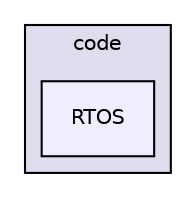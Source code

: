 digraph "/Users/andrek/bTool/code/RTOS" {
  compound=true
  node [ fontsize="10", fontname="Helvetica"];
  edge [ labelfontsize="10", labelfontname="Helvetica"];
  subgraph clusterdir_050edd66366d13764f98250ef6db77f6 {
    graph [ bgcolor="#ddddee", pencolor="black", label="code" fontname="Helvetica", fontsize="10", URL="dir_050edd66366d13764f98250ef6db77f6.html"]
  dir_bb4e8fb1f83fc8f952fae1bfadd5ebdd [shape=box, label="RTOS", style="filled", fillcolor="#eeeeff", pencolor="black", URL="dir_bb4e8fb1f83fc8f952fae1bfadd5ebdd.html"];
  }
}
